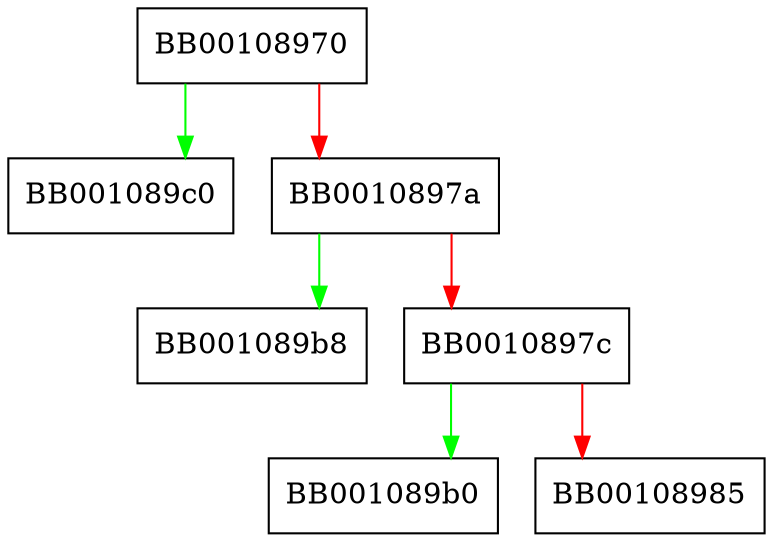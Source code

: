 digraph FUN_00108970 {
  node [shape="box"];
  graph [splines=ortho];
  BB00108970 -> BB001089c0 [color="green"];
  BB00108970 -> BB0010897a [color="red"];
  BB0010897a -> BB001089b8 [color="green"];
  BB0010897a -> BB0010897c [color="red"];
  BB0010897c -> BB001089b0 [color="green"];
  BB0010897c -> BB00108985 [color="red"];
}